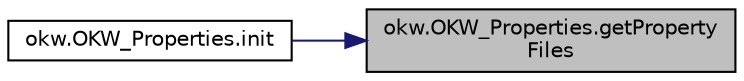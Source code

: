 digraph "okw.OKW_Properties.getPropertyFiles"
{
 // INTERACTIVE_SVG=YES
 // LATEX_PDF_SIZE
  edge [fontname="Helvetica",fontsize="10",labelfontname="Helvetica",labelfontsize="10"];
  node [fontname="Helvetica",fontsize="10",shape=record];
  rankdir="RL";
  Node1 [label="okw.OKW_Properties.getProperty\lFiles",height=0.2,width=0.4,color="black", fillcolor="grey75", style="filled", fontcolor="black",tooltip="Es werden die Properties aus dem reasource Verzeichniss geladen."];
  Node1 -> Node2 [dir="back",color="midnightblue",fontsize="10",style="solid",fontname="Helvetica"];
  Node2 [label="okw.OKW_Properties.init",height=0.2,width=0.4,color="black", fillcolor="white", style="filled",URL="$classokw_1_1_o_k_w___properties.html#a8a4294aa27bf9f4f49e9f1991022d5c8",tooltip="Initialisiert diese Klasse:"];
}
